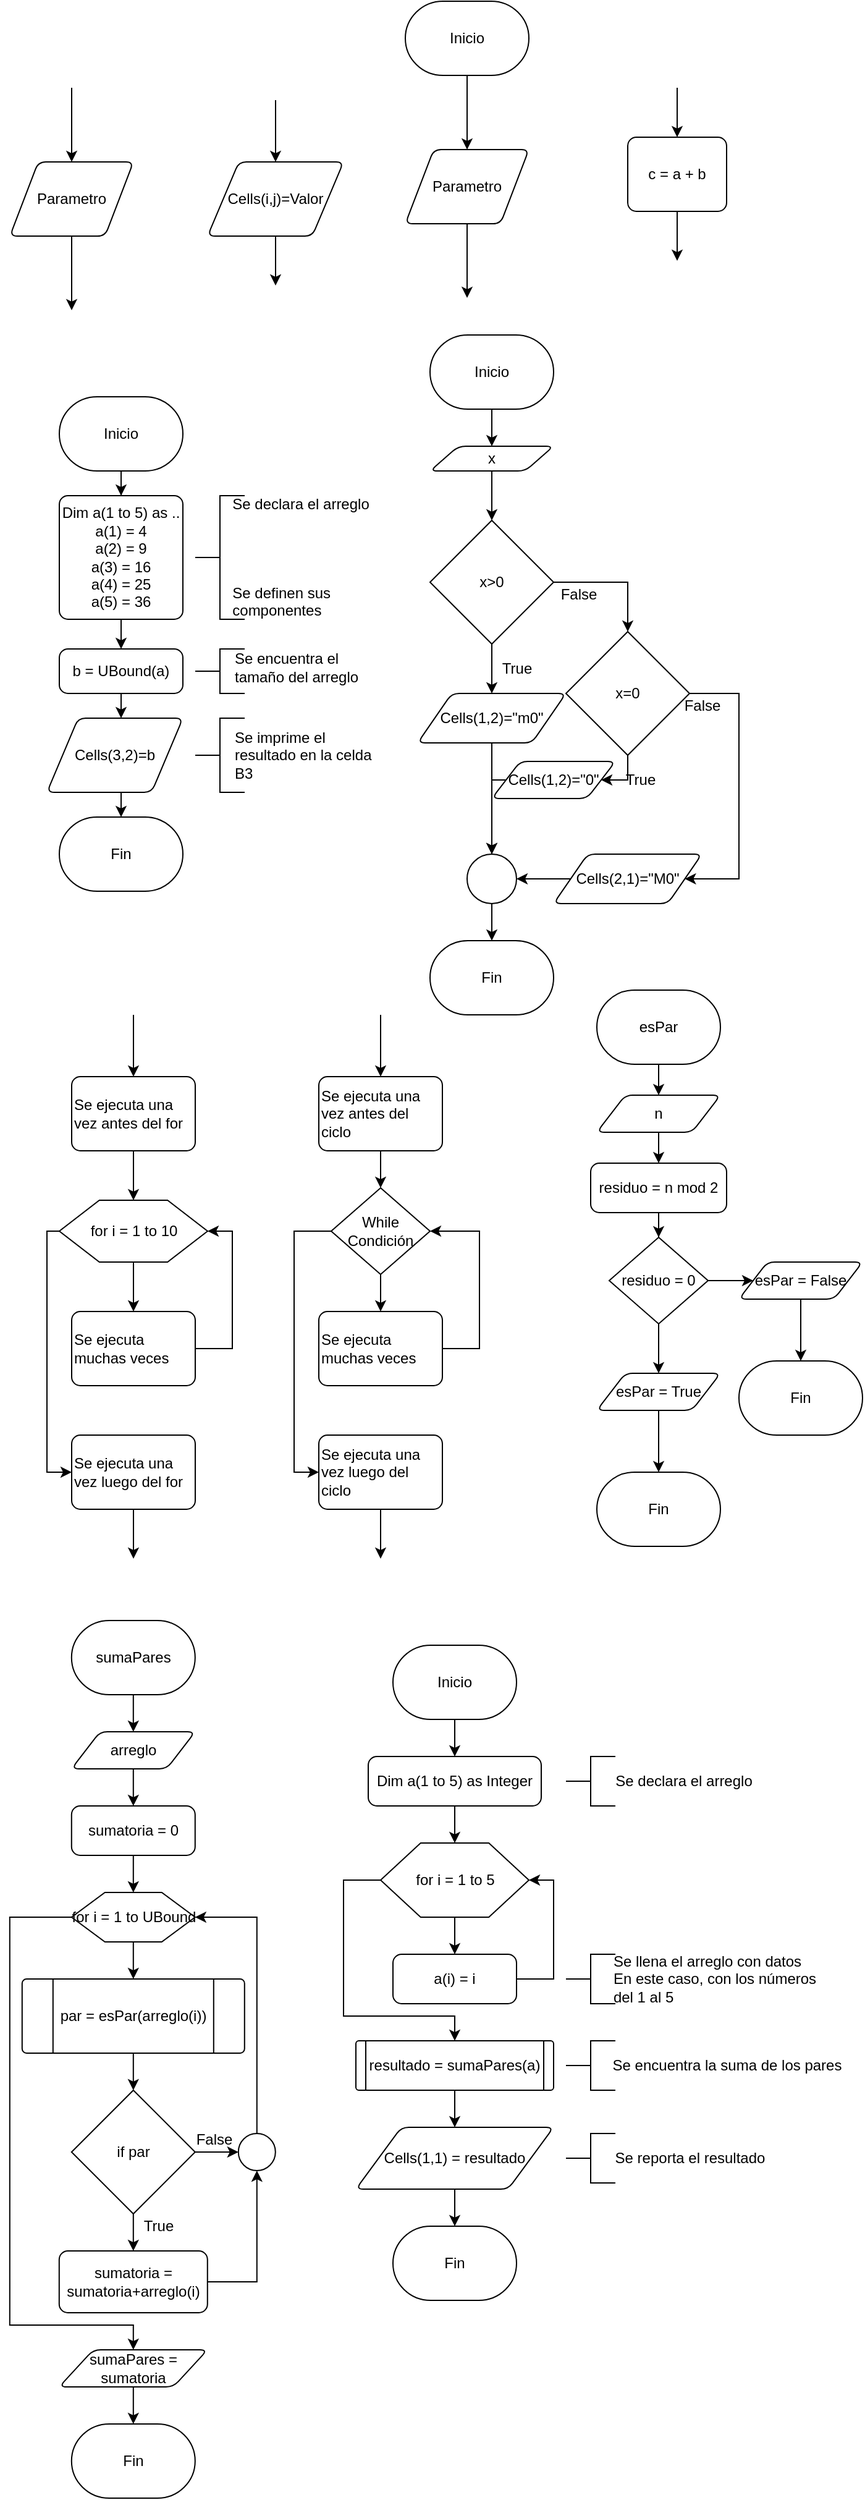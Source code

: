 <mxfile version="13.9.9" type="device"><diagram id="ZTMWjAqglINQPe6te_hB" name="Page-1"><mxGraphModel dx="3472" dy="4240" grid="1" gridSize="10" guides="1" tooltips="1" connect="1" arrows="1" fold="1" page="1" pageScale="1" pageWidth="850" pageHeight="1100" math="0" shadow="0"><root><mxCell id="0"/><mxCell id="1" parent="0"/><mxCell id="VMYNFzBOsgBEevADgfbE-41" style="edgeStyle=orthogonalEdgeStyle;rounded=0;orthogonalLoop=1;jettySize=auto;html=1;entryX=0.5;entryY=0;entryDx=0;entryDy=0;" edge="1" parent="1" source="VMYNFzBOsgBEevADgfbE-40" target="VMYNFzBOsgBEevADgfbE-120"><mxGeometry relative="1" as="geometry"><mxPoint x="420" y="-1520" as="targetPoint"/></mxGeometry></mxCell><mxCell id="VMYNFzBOsgBEevADgfbE-111" style="edgeStyle=orthogonalEdgeStyle;rounded=0;orthogonalLoop=1;jettySize=auto;html=1;entryX=0.5;entryY=0;entryDx=0;entryDy=0;entryPerimeter=0;" edge="1" parent="1" source="VMYNFzBOsgBEevADgfbE-40" target="VMYNFzBOsgBEevADgfbE-101"><mxGeometry relative="1" as="geometry"><mxPoint x="590" y="-1640" as="targetPoint"/><Array as="points"><mxPoint x="600" y="-1640"/></Array></mxGeometry></mxCell><mxCell id="VMYNFzBOsgBEevADgfbE-40" value="x&amp;gt;0" style="strokeWidth=1;html=1;shape=mxgraph.flowchart.decision;whiteSpace=wrap;fillColor=none;" vertex="1" parent="1"><mxGeometry x="440" y="-1690" width="100" height="100" as="geometry"/></mxCell><mxCell id="VMYNFzBOsgBEevADgfbE-42" value="True" style="text;html=1;align=center;verticalAlign=middle;resizable=0;points=[];autosize=1;" vertex="1" parent="1"><mxGeometry x="490" y="-1580" width="40" height="20" as="geometry"/></mxCell><mxCell id="VMYNFzBOsgBEevADgfbE-47" value="" style="endArrow=classic;html=1;entryX=0.5;entryY=0;entryDx=0;entryDy=0;entryPerimeter=0;exitX=0.5;exitY=1;exitDx=0;exitDy=0;" edge="1" parent="1" source="VMYNFzBOsgBEevADgfbE-123" target="VMYNFzBOsgBEevADgfbE-40"><mxGeometry width="50" height="50" relative="1" as="geometry"><mxPoint x="490" y="-1740" as="sourcePoint"/><mxPoint x="550" y="-1730" as="targetPoint"/></mxGeometry></mxCell><mxCell id="VMYNFzBOsgBEevADgfbE-70" value="" style="edgeStyle=orthogonalEdgeStyle;rounded=0;orthogonalLoop=1;jettySize=auto;html=1;" edge="1" parent="1" source="VMYNFzBOsgBEevADgfbE-55"><mxGeometry relative="1" as="geometry"><mxPoint x="640" y="-1900" as="targetPoint"/></mxGeometry></mxCell><mxCell id="VMYNFzBOsgBEevADgfbE-55" value="c = a + b" style="rounded=1;whiteSpace=wrap;html=1;absoluteArcSize=1;arcSize=14;strokeWidth=1;fillColor=none;" vertex="1" parent="1"><mxGeometry x="600" y="-2000" width="80" height="60" as="geometry"/></mxCell><mxCell id="VMYNFzBOsgBEevADgfbE-58" style="edgeStyle=orthogonalEdgeStyle;rounded=0;orthogonalLoop=1;jettySize=auto;html=1;" edge="1" parent="1" source="VMYNFzBOsgBEevADgfbE-56"><mxGeometry relative="1" as="geometry"><mxPoint x="150" y="-1860" as="targetPoint"/></mxGeometry></mxCell><mxCell id="VMYNFzBOsgBEevADgfbE-56" value="Parametro" style="shape=parallelogram;html=1;strokeWidth=1;perimeter=parallelogramPerimeter;whiteSpace=wrap;rounded=1;arcSize=12;size=0.23;fillColor=none;" vertex="1" parent="1"><mxGeometry x="100" y="-1980" width="100" height="60" as="geometry"/></mxCell><mxCell id="VMYNFzBOsgBEevADgfbE-61" value="" style="endArrow=classic;html=1;entryX=0.5;entryY=0;entryDx=0;entryDy=0;" edge="1" parent="1" target="VMYNFzBOsgBEevADgfbE-56"><mxGeometry width="50" height="50" relative="1" as="geometry"><mxPoint x="150" y="-2040" as="sourcePoint"/><mxPoint x="170" y="-2090" as="targetPoint"/></mxGeometry></mxCell><mxCell id="VMYNFzBOsgBEevADgfbE-62" value="Inicio" style="strokeWidth=1;html=1;shape=mxgraph.flowchart.terminator;whiteSpace=wrap;fillColor=none;" vertex="1" parent="1"><mxGeometry x="420" y="-2110" width="100" height="60" as="geometry"/></mxCell><mxCell id="VMYNFzBOsgBEevADgfbE-64" style="edgeStyle=orthogonalEdgeStyle;rounded=0;orthogonalLoop=1;jettySize=auto;html=1;" edge="1" parent="1" source="VMYNFzBOsgBEevADgfbE-63"><mxGeometry relative="1" as="geometry"><mxPoint x="315" y="-1880" as="targetPoint"/></mxGeometry></mxCell><mxCell id="VMYNFzBOsgBEevADgfbE-63" value="Cells(i,j)=Valor" style="shape=parallelogram;html=1;strokeWidth=1;perimeter=parallelogramPerimeter;whiteSpace=wrap;rounded=1;arcSize=12;size=0.23;fillColor=none;" vertex="1" parent="1"><mxGeometry x="260" y="-1980" width="110" height="60" as="geometry"/></mxCell><mxCell id="VMYNFzBOsgBEevADgfbE-65" value="" style="endArrow=classic;html=1;entryX=0.5;entryY=0;entryDx=0;entryDy=0;" edge="1" parent="1" target="VMYNFzBOsgBEevADgfbE-63"><mxGeometry width="50" height="50" relative="1" as="geometry"><mxPoint x="315" y="-2030" as="sourcePoint"/><mxPoint x="380" y="-2070" as="targetPoint"/></mxGeometry></mxCell><mxCell id="VMYNFzBOsgBEevADgfbE-66" style="edgeStyle=orthogonalEdgeStyle;rounded=0;orthogonalLoop=1;jettySize=auto;html=1;" edge="1" source="VMYNFzBOsgBEevADgfbE-67" parent="1"><mxGeometry relative="1" as="geometry"><mxPoint x="470" y="-1870" as="targetPoint"/></mxGeometry></mxCell><mxCell id="VMYNFzBOsgBEevADgfbE-67" value="Parametro" style="shape=parallelogram;html=1;strokeWidth=1;perimeter=parallelogramPerimeter;whiteSpace=wrap;rounded=1;arcSize=12;size=0.23;fillColor=none;" vertex="1" parent="1"><mxGeometry x="420" y="-1990" width="100" height="60" as="geometry"/></mxCell><mxCell id="VMYNFzBOsgBEevADgfbE-68" value="" style="endArrow=classic;html=1;entryX=0.5;entryY=0;entryDx=0;entryDy=0;" edge="1" target="VMYNFzBOsgBEevADgfbE-67" parent="1"><mxGeometry width="50" height="50" relative="1" as="geometry"><mxPoint x="470" y="-2050" as="sourcePoint"/><mxPoint x="490" y="-2100" as="targetPoint"/></mxGeometry></mxCell><mxCell id="VMYNFzBOsgBEevADgfbE-71" value="" style="endArrow=classic;html=1;entryX=0.5;entryY=0;entryDx=0;entryDy=0;" edge="1" parent="1" target="VMYNFzBOsgBEevADgfbE-55"><mxGeometry width="50" height="50" relative="1" as="geometry"><mxPoint x="640" y="-2040" as="sourcePoint"/><mxPoint x="630" y="-2010" as="targetPoint"/></mxGeometry></mxCell><mxCell id="VMYNFzBOsgBEevADgfbE-80" style="edgeStyle=orthogonalEdgeStyle;rounded=0;orthogonalLoop=1;jettySize=auto;html=1;" edge="1" parent="1" source="VMYNFzBOsgBEevADgfbE-73" target="VMYNFzBOsgBEevADgfbE-78"><mxGeometry relative="1" as="geometry"/></mxCell><mxCell id="VMYNFzBOsgBEevADgfbE-73" value="Inicio" style="strokeWidth=1;html=1;shape=mxgraph.flowchart.terminator;whiteSpace=wrap;fillColor=none;" vertex="1" parent="1"><mxGeometry x="140" y="-1790" width="100" height="60" as="geometry"/></mxCell><mxCell id="VMYNFzBOsgBEevADgfbE-81" style="edgeStyle=orthogonalEdgeStyle;rounded=0;orthogonalLoop=1;jettySize=auto;html=1;" edge="1" parent="1" source="VMYNFzBOsgBEevADgfbE-78" target="VMYNFzBOsgBEevADgfbE-79"><mxGeometry relative="1" as="geometry"/></mxCell><mxCell id="VMYNFzBOsgBEevADgfbE-78" value="Dim a(1 to 5) as ..&lt;br&gt;a(1) = 4&lt;br&gt;a(2) = 9&lt;br&gt;a(3) = 16&lt;br&gt;a(4) = 25&lt;br&gt;a(5) = 36" style="rounded=1;whiteSpace=wrap;html=1;absoluteArcSize=1;arcSize=14;strokeWidth=1;fillColor=none;" vertex="1" parent="1"><mxGeometry x="140" y="-1710" width="100" height="100" as="geometry"/></mxCell><mxCell id="VMYNFzBOsgBEevADgfbE-84" style="edgeStyle=orthogonalEdgeStyle;rounded=0;orthogonalLoop=1;jettySize=auto;html=1;entryX=0.547;entryY=0.007;entryDx=0;entryDy=0;entryPerimeter=0;" edge="1" parent="1" source="VMYNFzBOsgBEevADgfbE-79" target="VMYNFzBOsgBEevADgfbE-82"><mxGeometry relative="1" as="geometry"/></mxCell><mxCell id="VMYNFzBOsgBEevADgfbE-79" value="b = UBound(a)" style="rounded=1;whiteSpace=wrap;html=1;absoluteArcSize=1;arcSize=14;strokeWidth=1;fillColor=none;" vertex="1" parent="1"><mxGeometry x="140" y="-1586" width="100" height="36" as="geometry"/></mxCell><mxCell id="VMYNFzBOsgBEevADgfbE-87" style="edgeStyle=orthogonalEdgeStyle;rounded=0;orthogonalLoop=1;jettySize=auto;html=1;entryX=0.5;entryY=0;entryDx=0;entryDy=0;entryPerimeter=0;" edge="1" parent="1" source="VMYNFzBOsgBEevADgfbE-82" target="VMYNFzBOsgBEevADgfbE-86"><mxGeometry relative="1" as="geometry"><Array as="points"><mxPoint x="190" y="-1460"/><mxPoint x="190" y="-1460"/></Array></mxGeometry></mxCell><mxCell id="VMYNFzBOsgBEevADgfbE-82" value="Cells(3,2)=b" style="shape=parallelogram;html=1;strokeWidth=1;perimeter=parallelogramPerimeter;whiteSpace=wrap;rounded=1;arcSize=12;size=0.23;fillColor=none;" vertex="1" parent="1"><mxGeometry x="130" y="-1530" width="110" height="60" as="geometry"/></mxCell><mxCell id="VMYNFzBOsgBEevADgfbE-86" value="Fin" style="strokeWidth=1;html=1;shape=mxgraph.flowchart.terminator;whiteSpace=wrap;fillColor=none;" vertex="1" parent="1"><mxGeometry x="140" y="-1450" width="100" height="60" as="geometry"/></mxCell><mxCell id="VMYNFzBOsgBEevADgfbE-88" value="" style="strokeWidth=1;html=1;shape=mxgraph.flowchart.annotation_2;align=center;labelPosition=center;pointerEvents=1;fillColor=none;verticalLabelPosition=top;verticalAlign=bottom;" vertex="1" parent="1"><mxGeometry x="250" y="-1710" width="40" height="100" as="geometry"/></mxCell><mxCell id="VMYNFzBOsgBEevADgfbE-89" value="&lt;div style=&quot;text-align: left&quot;&gt;&lt;span&gt;Se declara el arreglo&lt;/span&gt;&lt;/div&gt;&lt;div style=&quot;text-align: left&quot;&gt;&lt;span&gt;&lt;br&gt;&lt;/span&gt;&lt;/div&gt;&lt;div style=&quot;text-align: left&quot;&gt;&lt;span&gt;&lt;br&gt;&lt;/span&gt;&lt;/div&gt;&lt;div style=&quot;text-align: left&quot;&gt;&lt;span&gt;&lt;br&gt;&lt;/span&gt;&lt;/div&gt;&lt;div style=&quot;text-align: left&quot;&gt;&lt;span&gt;&lt;br&gt;&lt;/span&gt;&lt;/div&gt;&lt;div style=&quot;text-align: left&quot;&gt;&lt;span&gt;Se definen sus&lt;/span&gt;&lt;/div&gt;&lt;div style=&quot;text-align: left&quot;&gt;&lt;span&gt;componentes&lt;/span&gt;&lt;/div&gt;" style="text;html=1;align=center;verticalAlign=middle;resizable=0;points=[];autosize=1;" vertex="1" parent="1"><mxGeometry x="270" y="-1710" width="130" height="100" as="geometry"/></mxCell><mxCell id="VMYNFzBOsgBEevADgfbE-91" value="" style="strokeWidth=1;html=1;shape=mxgraph.flowchart.annotation_2;align=center;labelPosition=center;pointerEvents=1;fillColor=none;verticalLabelPosition=top;verticalAlign=bottom;" vertex="1" parent="1"><mxGeometry x="250" y="-1586" width="40" height="36" as="geometry"/></mxCell><mxCell id="VMYNFzBOsgBEevADgfbE-92" value="Se encuentra el&lt;br&gt;tamaño del arreglo" style="text;html=1;align=left;verticalAlign=middle;resizable=0;points=[];autosize=1;" vertex="1" parent="1"><mxGeometry x="280" y="-1586" width="120" height="30" as="geometry"/></mxCell><mxCell id="VMYNFzBOsgBEevADgfbE-94" value="" style="strokeWidth=1;html=1;shape=mxgraph.flowchart.annotation_2;align=center;labelPosition=center;pointerEvents=1;fillColor=none;verticalLabelPosition=top;verticalAlign=bottom;" vertex="1" parent="1"><mxGeometry x="250" y="-1530" width="40" height="60" as="geometry"/></mxCell><mxCell id="VMYNFzBOsgBEevADgfbE-95" value="Se imprime el&lt;br&gt;resultado en la celda&lt;br&gt;B3" style="text;html=1;align=left;verticalAlign=middle;resizable=0;points=[];autosize=1;" vertex="1" parent="1"><mxGeometry x="280" y="-1525" width="130" height="50" as="geometry"/></mxCell><mxCell id="VMYNFzBOsgBEevADgfbE-96" value="False" style="text;html=1;align=center;verticalAlign=middle;resizable=0;points=[];autosize=1;" vertex="1" parent="1"><mxGeometry x="540" y="-1640" width="40" height="20" as="geometry"/></mxCell><mxCell id="VMYNFzBOsgBEevADgfbE-99" style="edgeStyle=orthogonalEdgeStyle;rounded=0;orthogonalLoop=1;jettySize=auto;html=1;entryX=1;entryY=0.5;entryDx=0;entryDy=0;" edge="1" source="VMYNFzBOsgBEevADgfbE-101" parent="1" target="VMYNFzBOsgBEevADgfbE-118"><mxGeometry relative="1" as="geometry"><mxPoint x="590" y="-1440" as="targetPoint"/><Array as="points"><mxPoint x="600" y="-1480"/></Array></mxGeometry></mxCell><mxCell id="VMYNFzBOsgBEevADgfbE-100" style="edgeStyle=orthogonalEdgeStyle;rounded=0;orthogonalLoop=1;jettySize=auto;html=1;entryX=1;entryY=0.5;entryDx=0;entryDy=0;entryPerimeter=0;" edge="1" source="VMYNFzBOsgBEevADgfbE-116" parent="1" target="VMYNFzBOsgBEevADgfbE-112"><mxGeometry relative="1" as="geometry"><mxPoint x="690" y="-1510" as="targetPoint"/><Array as="points"/></mxGeometry></mxCell><mxCell id="VMYNFzBOsgBEevADgfbE-101" value="x=0" style="strokeWidth=1;html=1;shape=mxgraph.flowchart.decision;whiteSpace=wrap;fillColor=none;" vertex="1" parent="1"><mxGeometry x="550" y="-1600" width="100" height="100" as="geometry"/></mxCell><mxCell id="VMYNFzBOsgBEevADgfbE-102" value="True" style="text;html=1;align=center;verticalAlign=middle;resizable=0;points=[];autosize=1;" vertex="1" parent="1"><mxGeometry x="590" y="-1490" width="40" height="20" as="geometry"/></mxCell><mxCell id="VMYNFzBOsgBEevADgfbE-104" value="False" style="text;html=1;align=center;verticalAlign=middle;resizable=0;points=[];autosize=1;" vertex="1" parent="1"><mxGeometry x="640" y="-1550" width="40" height="20" as="geometry"/></mxCell><mxCell id="VMYNFzBOsgBEevADgfbE-113" style="edgeStyle=orthogonalEdgeStyle;rounded=0;orthogonalLoop=1;jettySize=auto;html=1;" edge="1" parent="1" source="VMYNFzBOsgBEevADgfbE-112"><mxGeometry relative="1" as="geometry"><mxPoint x="490" y="-1350" as="targetPoint"/></mxGeometry></mxCell><mxCell id="VMYNFzBOsgBEevADgfbE-112" value="" style="strokeWidth=1;html=1;shape=mxgraph.flowchart.start_2;whiteSpace=wrap;fillColor=none;align=left;" vertex="1" parent="1"><mxGeometry x="470" y="-1420" width="40" height="40" as="geometry"/></mxCell><mxCell id="VMYNFzBOsgBEevADgfbE-116" value="Cells(2,1)=&quot;M0&quot;" style="shape=parallelogram;html=1;strokeWidth=1;perimeter=parallelogramPerimeter;whiteSpace=wrap;rounded=1;arcSize=12;size=0.23;fillColor=none;" vertex="1" parent="1"><mxGeometry x="540" y="-1420" width="120" height="40" as="geometry"/></mxCell><mxCell id="VMYNFzBOsgBEevADgfbE-117" style="edgeStyle=orthogonalEdgeStyle;rounded=0;orthogonalLoop=1;jettySize=auto;html=1;entryX=1;entryY=0.5;entryDx=0;entryDy=0;" edge="1" parent="1" source="VMYNFzBOsgBEevADgfbE-101" target="VMYNFzBOsgBEevADgfbE-116"><mxGeometry relative="1" as="geometry"><mxPoint x="510.0" y="-1400" as="targetPoint"/><mxPoint x="640" y="-1550.0" as="sourcePoint"/><Array as="points"><mxPoint x="690" y="-1550"/><mxPoint x="690" y="-1400"/></Array></mxGeometry></mxCell><mxCell id="VMYNFzBOsgBEevADgfbE-119" style="edgeStyle=orthogonalEdgeStyle;rounded=0;orthogonalLoop=1;jettySize=auto;html=1;entryX=0.5;entryY=0;entryDx=0;entryDy=0;entryPerimeter=0;exitX=0;exitY=0.5;exitDx=0;exitDy=0;" edge="1" parent="1" source="VMYNFzBOsgBEevADgfbE-118" target="VMYNFzBOsgBEevADgfbE-112"><mxGeometry relative="1" as="geometry"><Array as="points"><mxPoint x="490" y="-1480"/></Array></mxGeometry></mxCell><mxCell id="VMYNFzBOsgBEevADgfbE-118" value="Cells(1,2)=&quot;0&quot;" style="shape=parallelogram;html=1;strokeWidth=1;perimeter=parallelogramPerimeter;whiteSpace=wrap;rounded=1;arcSize=12;size=0.23;fillColor=none;" vertex="1" parent="1"><mxGeometry x="490" y="-1495" width="100" height="30" as="geometry"/></mxCell><mxCell id="VMYNFzBOsgBEevADgfbE-121" style="edgeStyle=orthogonalEdgeStyle;rounded=0;orthogonalLoop=1;jettySize=auto;html=1;entryX=0.5;entryY=0;entryDx=0;entryDy=0;entryPerimeter=0;" edge="1" parent="1" source="VMYNFzBOsgBEevADgfbE-120" target="VMYNFzBOsgBEevADgfbE-112"><mxGeometry relative="1" as="geometry"/></mxCell><mxCell id="VMYNFzBOsgBEevADgfbE-120" value="Cells(1,2)=&quot;m0&quot;" style="shape=parallelogram;html=1;strokeWidth=1;perimeter=parallelogramPerimeter;whiteSpace=wrap;rounded=1;arcSize=12;size=0.23;fillColor=none;" vertex="1" parent="1"><mxGeometry x="430" y="-1550" width="120" height="40" as="geometry"/></mxCell><mxCell id="VMYNFzBOsgBEevADgfbE-125" style="edgeStyle=orthogonalEdgeStyle;rounded=0;orthogonalLoop=1;jettySize=auto;html=1;entryX=0.5;entryY=0;entryDx=0;entryDy=0;" edge="1" parent="1" source="VMYNFzBOsgBEevADgfbE-122" target="VMYNFzBOsgBEevADgfbE-123"><mxGeometry relative="1" as="geometry"/></mxCell><mxCell id="VMYNFzBOsgBEevADgfbE-122" value="Inicio" style="strokeWidth=1;html=1;shape=mxgraph.flowchart.terminator;whiteSpace=wrap;fillColor=none;" vertex="1" parent="1"><mxGeometry x="440" y="-1840" width="100" height="60" as="geometry"/></mxCell><mxCell id="VMYNFzBOsgBEevADgfbE-123" value="x" style="shape=parallelogram;html=1;strokeWidth=1;perimeter=parallelogramPerimeter;whiteSpace=wrap;rounded=1;arcSize=12;size=0.23;fillColor=none;" vertex="1" parent="1"><mxGeometry x="440" y="-1750" width="100" height="20" as="geometry"/></mxCell><mxCell id="VMYNFzBOsgBEevADgfbE-126" value="Fin" style="strokeWidth=1;html=1;shape=mxgraph.flowchart.terminator;whiteSpace=wrap;fillColor=none;" vertex="1" parent="1"><mxGeometry x="440" y="-1350" width="100" height="60" as="geometry"/></mxCell><mxCell id="VMYNFzBOsgBEevADgfbE-128" style="edgeStyle=orthogonalEdgeStyle;rounded=0;orthogonalLoop=1;jettySize=auto;html=1;" edge="1" parent="1" source="VMYNFzBOsgBEevADgfbE-127"><mxGeometry relative="1" as="geometry"><mxPoint x="200" y="-1050" as="targetPoint"/></mxGeometry></mxCell><mxCell id="VMYNFzBOsgBEevADgfbE-134" style="edgeStyle=orthogonalEdgeStyle;rounded=0;orthogonalLoop=1;jettySize=auto;html=1;entryX=0;entryY=0.5;entryDx=0;entryDy=0;" edge="1" parent="1" source="VMYNFzBOsgBEevADgfbE-127" target="VMYNFzBOsgBEevADgfbE-133"><mxGeometry relative="1" as="geometry"><Array as="points"><mxPoint x="130" y="-1115"/><mxPoint x="130" y="-920"/></Array></mxGeometry></mxCell><mxCell id="VMYNFzBOsgBEevADgfbE-127" value="for i = 1 to 10" style="verticalLabelPosition=middle;verticalAlign=middle;html=1;shape=hexagon;perimeter=hexagonPerimeter2;arcSize=6;size=0.27;labelPosition=center;align=center;fillColor=none;" vertex="1" parent="1"><mxGeometry x="140" y="-1140" width="120" height="50" as="geometry"/></mxCell><mxCell id="VMYNFzBOsgBEevADgfbE-130" style="edgeStyle=orthogonalEdgeStyle;rounded=0;orthogonalLoop=1;jettySize=auto;html=1;entryX=1;entryY=0.5;entryDx=0;entryDy=0;exitX=1;exitY=0.5;exitDx=0;exitDy=0;" edge="1" parent="1" source="VMYNFzBOsgBEevADgfbE-129" target="VMYNFzBOsgBEevADgfbE-127"><mxGeometry relative="1" as="geometry"><Array as="points"><mxPoint x="280" y="-1020"/><mxPoint x="280" y="-1115"/></Array></mxGeometry></mxCell><mxCell id="VMYNFzBOsgBEevADgfbE-129" value="Se ejecuta muchas veces" style="rounded=1;whiteSpace=wrap;html=1;absoluteArcSize=1;arcSize=14;strokeWidth=1;fillColor=none;align=left;" vertex="1" parent="1"><mxGeometry x="150" y="-1050" width="100" height="60" as="geometry"/></mxCell><mxCell id="VMYNFzBOsgBEevADgfbE-131" value="" style="endArrow=classic;html=1;entryX=0.5;entryY=0;entryDx=0;entryDy=0;" edge="1" parent="1" target="VMYNFzBOsgBEevADgfbE-127"><mxGeometry width="50" height="50" relative="1" as="geometry"><mxPoint x="200" y="-1180" as="sourcePoint"/><mxPoint x="200" y="-1210" as="targetPoint"/></mxGeometry></mxCell><mxCell id="VMYNFzBOsgBEevADgfbE-132" value="Se ejecuta una vez antes del for" style="rounded=1;whiteSpace=wrap;html=1;absoluteArcSize=1;arcSize=14;strokeWidth=1;fillColor=none;align=left;" vertex="1" parent="1"><mxGeometry x="150" y="-1240" width="100" height="60" as="geometry"/></mxCell><mxCell id="VMYNFzBOsgBEevADgfbE-136" style="edgeStyle=orthogonalEdgeStyle;rounded=0;orthogonalLoop=1;jettySize=auto;html=1;" edge="1" parent="1" source="VMYNFzBOsgBEevADgfbE-133"><mxGeometry relative="1" as="geometry"><mxPoint x="200.0" y="-850" as="targetPoint"/></mxGeometry></mxCell><mxCell id="VMYNFzBOsgBEevADgfbE-133" value="Se ejecuta una vez luego del for" style="rounded=1;whiteSpace=wrap;html=1;absoluteArcSize=1;arcSize=14;strokeWidth=1;fillColor=none;align=left;" vertex="1" parent="1"><mxGeometry x="150" y="-950" width="100" height="60" as="geometry"/></mxCell><mxCell id="VMYNFzBOsgBEevADgfbE-135" value="" style="endArrow=classic;html=1;entryX=0.5;entryY=0;entryDx=0;entryDy=0;" edge="1" parent="1" target="VMYNFzBOsgBEevADgfbE-132"><mxGeometry width="50" height="50" relative="1" as="geometry"><mxPoint x="200" y="-1290" as="sourcePoint"/><mxPoint x="300" y="-1260" as="targetPoint"/></mxGeometry></mxCell><mxCell id="VMYNFzBOsgBEevADgfbE-137" style="edgeStyle=orthogonalEdgeStyle;rounded=0;orthogonalLoop=1;jettySize=auto;html=1;exitX=0.5;exitY=1;exitDx=0;exitDy=0;exitPerimeter=0;" edge="1" source="VMYNFzBOsgBEevADgfbE-147" parent="1"><mxGeometry relative="1" as="geometry"><mxPoint x="400" y="-1050" as="targetPoint"/><mxPoint x="440" y="-1080" as="sourcePoint"/></mxGeometry></mxCell><mxCell id="VMYNFzBOsgBEevADgfbE-138" style="edgeStyle=orthogonalEdgeStyle;rounded=0;orthogonalLoop=1;jettySize=auto;html=1;entryX=0;entryY=0.5;entryDx=0;entryDy=0;exitX=0;exitY=0.5;exitDx=0;exitDy=0;exitPerimeter=0;" edge="1" source="VMYNFzBOsgBEevADgfbE-147" target="VMYNFzBOsgBEevADgfbE-145" parent="1"><mxGeometry relative="1" as="geometry"><mxPoint x="340" y="-1115" as="sourcePoint"/><Array as="points"><mxPoint x="330" y="-1115"/><mxPoint x="330" y="-920"/></Array></mxGeometry></mxCell><mxCell id="VMYNFzBOsgBEevADgfbE-140" style="edgeStyle=orthogonalEdgeStyle;rounded=0;orthogonalLoop=1;jettySize=auto;html=1;entryX=1;entryY=0.5;entryDx=0;entryDy=0;exitX=1;exitY=0.5;exitDx=0;exitDy=0;entryPerimeter=0;" edge="1" source="VMYNFzBOsgBEevADgfbE-141" target="VMYNFzBOsgBEevADgfbE-147" parent="1"><mxGeometry relative="1" as="geometry"><mxPoint x="460" y="-1115" as="targetPoint"/><Array as="points"><mxPoint x="480" y="-1020"/><mxPoint x="480" y="-1115"/></Array></mxGeometry></mxCell><mxCell id="VMYNFzBOsgBEevADgfbE-141" value="Se ejecuta muchas veces" style="rounded=1;whiteSpace=wrap;html=1;absoluteArcSize=1;arcSize=14;strokeWidth=1;fillColor=none;align=left;" vertex="1" parent="1"><mxGeometry x="350" y="-1050" width="100" height="60" as="geometry"/></mxCell><mxCell id="VMYNFzBOsgBEevADgfbE-142" value="" style="endArrow=classic;html=1;entryX=0.5;entryY=0;entryDx=0;entryDy=0;entryPerimeter=0;" edge="1" target="VMYNFzBOsgBEevADgfbE-147" parent="1"><mxGeometry width="50" height="50" relative="1" as="geometry"><mxPoint x="400" y="-1180" as="sourcePoint"/><mxPoint x="430" y="-1160" as="targetPoint"/></mxGeometry></mxCell><mxCell id="VMYNFzBOsgBEevADgfbE-143" value="Se ejecuta una vez antes del ciclo" style="rounded=1;whiteSpace=wrap;html=1;absoluteArcSize=1;arcSize=14;strokeWidth=1;fillColor=none;align=left;" vertex="1" parent="1"><mxGeometry x="350" y="-1240" width="100" height="60" as="geometry"/></mxCell><mxCell id="VMYNFzBOsgBEevADgfbE-144" style="edgeStyle=orthogonalEdgeStyle;rounded=0;orthogonalLoop=1;jettySize=auto;html=1;" edge="1" source="VMYNFzBOsgBEevADgfbE-145" parent="1"><mxGeometry relative="1" as="geometry"><mxPoint x="400" y="-850" as="targetPoint"/></mxGeometry></mxCell><mxCell id="VMYNFzBOsgBEevADgfbE-145" value="Se ejecuta una vez luego del ciclo" style="rounded=1;whiteSpace=wrap;html=1;absoluteArcSize=1;arcSize=14;strokeWidth=1;fillColor=none;align=left;" vertex="1" parent="1"><mxGeometry x="350" y="-950" width="100" height="60" as="geometry"/></mxCell><mxCell id="VMYNFzBOsgBEevADgfbE-146" value="" style="endArrow=classic;html=1;entryX=0.5;entryY=0;entryDx=0;entryDy=0;" edge="1" target="VMYNFzBOsgBEevADgfbE-143" parent="1"><mxGeometry width="50" height="50" relative="1" as="geometry"><mxPoint x="400" y="-1290" as="sourcePoint"/><mxPoint x="500" y="-1260" as="targetPoint"/></mxGeometry></mxCell><mxCell id="VMYNFzBOsgBEevADgfbE-147" value="While&lt;br&gt;Condición" style="strokeWidth=1;html=1;shape=mxgraph.flowchart.decision;whiteSpace=wrap;fillColor=none;" vertex="1" parent="1"><mxGeometry x="360" y="-1150" width="80" height="70" as="geometry"/></mxCell><mxCell id="VMYNFzBOsgBEevADgfbE-149" value="Fin" style="strokeWidth=1;html=1;shape=mxgraph.flowchart.terminator;whiteSpace=wrap;fillColor=none;align=center;" vertex="1" parent="1"><mxGeometry x="575" y="-920" width="100" height="60" as="geometry"/></mxCell><mxCell id="VMYNFzBOsgBEevADgfbE-165" style="edgeStyle=orthogonalEdgeStyle;rounded=0;orthogonalLoop=1;jettySize=auto;html=1;entryX=0.5;entryY=0;entryDx=0;entryDy=0;" edge="1" parent="1" source="VMYNFzBOsgBEevADgfbE-150" target="VMYNFzBOsgBEevADgfbE-151"><mxGeometry relative="1" as="geometry"/></mxCell><mxCell id="VMYNFzBOsgBEevADgfbE-150" value="esPar" style="strokeWidth=1;html=1;shape=mxgraph.flowchart.terminator;whiteSpace=wrap;fillColor=none;align=center;" vertex="1" parent="1"><mxGeometry x="575" y="-1310" width="100" height="60" as="geometry"/></mxCell><mxCell id="VMYNFzBOsgBEevADgfbE-164" style="edgeStyle=orthogonalEdgeStyle;rounded=0;orthogonalLoop=1;jettySize=auto;html=1;entryX=0.5;entryY=0;entryDx=0;entryDy=0;" edge="1" parent="1" source="VMYNFzBOsgBEevADgfbE-151" target="VMYNFzBOsgBEevADgfbE-152"><mxGeometry relative="1" as="geometry"/></mxCell><mxCell id="VMYNFzBOsgBEevADgfbE-151" value="n" style="shape=parallelogram;html=1;strokeWidth=1;perimeter=parallelogramPerimeter;whiteSpace=wrap;rounded=1;arcSize=12;size=0.23;fillColor=none;align=center;" vertex="1" parent="1"><mxGeometry x="575" y="-1225" width="100" height="30" as="geometry"/></mxCell><mxCell id="VMYNFzBOsgBEevADgfbE-162" style="edgeStyle=orthogonalEdgeStyle;rounded=0;orthogonalLoop=1;jettySize=auto;html=1;entryX=0.5;entryY=0;entryDx=0;entryDy=0;entryPerimeter=0;" edge="1" parent="1" source="VMYNFzBOsgBEevADgfbE-152" target="VMYNFzBOsgBEevADgfbE-153"><mxGeometry relative="1" as="geometry"/></mxCell><mxCell id="VMYNFzBOsgBEevADgfbE-152" value="residuo = n mod 2" style="rounded=1;whiteSpace=wrap;html=1;absoluteArcSize=1;arcSize=14;strokeWidth=1;fillColor=none;align=center;" vertex="1" parent="1"><mxGeometry x="570" y="-1170" width="110" height="40" as="geometry"/></mxCell><mxCell id="VMYNFzBOsgBEevADgfbE-159" style="edgeStyle=orthogonalEdgeStyle;rounded=0;orthogonalLoop=1;jettySize=auto;html=1;entryX=0;entryY=0.5;entryDx=0;entryDy=0;" edge="1" parent="1" source="VMYNFzBOsgBEevADgfbE-153" target="VMYNFzBOsgBEevADgfbE-155"><mxGeometry relative="1" as="geometry"/></mxCell><mxCell id="VMYNFzBOsgBEevADgfbE-160" style="edgeStyle=orthogonalEdgeStyle;rounded=0;orthogonalLoop=1;jettySize=auto;html=1;entryX=0.5;entryY=0;entryDx=0;entryDy=0;" edge="1" parent="1" source="VMYNFzBOsgBEevADgfbE-153" target="VMYNFzBOsgBEevADgfbE-156"><mxGeometry relative="1" as="geometry"/></mxCell><mxCell id="VMYNFzBOsgBEevADgfbE-153" value="residuo = 0" style="strokeWidth=1;html=1;shape=mxgraph.flowchart.decision;whiteSpace=wrap;fillColor=none;" vertex="1" parent="1"><mxGeometry x="585" y="-1110" width="80" height="70" as="geometry"/></mxCell><mxCell id="VMYNFzBOsgBEevADgfbE-166" style="edgeStyle=orthogonalEdgeStyle;rounded=0;orthogonalLoop=1;jettySize=auto;html=1;entryX=0.5;entryY=0;entryDx=0;entryDy=0;entryPerimeter=0;" edge="1" parent="1" source="VMYNFzBOsgBEevADgfbE-155" target="VMYNFzBOsgBEevADgfbE-158"><mxGeometry relative="1" as="geometry"><Array as="points"/></mxGeometry></mxCell><mxCell id="VMYNFzBOsgBEevADgfbE-155" value="esPar = False" style="shape=parallelogram;html=1;strokeWidth=1;perimeter=parallelogramPerimeter;whiteSpace=wrap;rounded=1;arcSize=12;size=0.23;fillColor=none;align=center;" vertex="1" parent="1"><mxGeometry x="690" y="-1090" width="100" height="30" as="geometry"/></mxCell><mxCell id="VMYNFzBOsgBEevADgfbE-161" style="edgeStyle=orthogonalEdgeStyle;rounded=0;orthogonalLoop=1;jettySize=auto;html=1;entryX=0.5;entryY=0;entryDx=0;entryDy=0;entryPerimeter=0;" edge="1" parent="1" source="VMYNFzBOsgBEevADgfbE-156" target="VMYNFzBOsgBEevADgfbE-149"><mxGeometry relative="1" as="geometry"/></mxCell><mxCell id="VMYNFzBOsgBEevADgfbE-156" value="esPar = True" style="shape=parallelogram;html=1;strokeWidth=1;perimeter=parallelogramPerimeter;whiteSpace=wrap;rounded=1;arcSize=12;size=0.23;fillColor=none;align=center;" vertex="1" parent="1"><mxGeometry x="575" y="-1000" width="100" height="30" as="geometry"/></mxCell><mxCell id="VMYNFzBOsgBEevADgfbE-158" value="Fin" style="strokeWidth=1;html=1;shape=mxgraph.flowchart.terminator;whiteSpace=wrap;fillColor=none;align=center;" vertex="1" parent="1"><mxGeometry x="690" y="-1010" width="100" height="60" as="geometry"/></mxCell><mxCell id="VMYNFzBOsgBEevADgfbE-183" style="edgeStyle=orthogonalEdgeStyle;rounded=0;orthogonalLoop=1;jettySize=auto;html=1;" edge="1" parent="1" source="VMYNFzBOsgBEevADgfbE-170" target="VMYNFzBOsgBEevADgfbE-172"><mxGeometry relative="1" as="geometry"/></mxCell><mxCell id="VMYNFzBOsgBEevADgfbE-170" value="sumaPares" style="strokeWidth=1;html=1;shape=mxgraph.flowchart.terminator;whiteSpace=wrap;fillColor=none;align=center;" vertex="1" parent="1"><mxGeometry x="149.9" y="-800" width="100" height="60" as="geometry"/></mxCell><mxCell id="VMYNFzBOsgBEevADgfbE-185" style="edgeStyle=orthogonalEdgeStyle;rounded=0;orthogonalLoop=1;jettySize=auto;html=1;entryX=0.5;entryY=0;entryDx=0;entryDy=0;" edge="1" parent="1" source="VMYNFzBOsgBEevADgfbE-172" target="VMYNFzBOsgBEevADgfbE-184"><mxGeometry relative="1" as="geometry"/></mxCell><mxCell id="VMYNFzBOsgBEevADgfbE-172" value="arreglo" style="shape=parallelogram;html=1;strokeWidth=1;perimeter=parallelogramPerimeter;whiteSpace=wrap;rounded=1;arcSize=12;size=0.23;fillColor=none;align=center;" vertex="1" parent="1"><mxGeometry x="149.9" y="-710" width="100" height="30" as="geometry"/></mxCell><mxCell id="VMYNFzBOsgBEevADgfbE-187" style="edgeStyle=orthogonalEdgeStyle;rounded=0;orthogonalLoop=1;jettySize=auto;html=1;entryX=0.5;entryY=0;entryDx=0;entryDy=0;" edge="1" parent="1" source="VMYNFzBOsgBEevADgfbE-184" target="VMYNFzBOsgBEevADgfbE-186"><mxGeometry relative="1" as="geometry"/></mxCell><mxCell id="VMYNFzBOsgBEevADgfbE-184" value="sumatoria = 0" style="rounded=1;whiteSpace=wrap;html=1;absoluteArcSize=1;arcSize=14;strokeWidth=1;fillColor=none;align=center;" vertex="1" parent="1"><mxGeometry x="149.9" y="-650" width="100" height="40" as="geometry"/></mxCell><mxCell id="VMYNFzBOsgBEevADgfbE-199" style="edgeStyle=orthogonalEdgeStyle;rounded=0;orthogonalLoop=1;jettySize=auto;html=1;entryX=0.5;entryY=0;entryDx=0;entryDy=0;" edge="1" parent="1" source="VMYNFzBOsgBEevADgfbE-186" target="VMYNFzBOsgBEevADgfbE-196"><mxGeometry relative="1" as="geometry"><Array as="points"><mxPoint x="99.9" y="-560"/><mxPoint x="99.9" y="-230"/><mxPoint x="199.9" y="-230"/></Array></mxGeometry></mxCell><mxCell id="VMYNFzBOsgBEevADgfbE-205" style="edgeStyle=orthogonalEdgeStyle;rounded=0;orthogonalLoop=1;jettySize=auto;html=1;entryX=0.5;entryY=0;entryDx=0;entryDy=0;" edge="1" parent="1" source="VMYNFzBOsgBEevADgfbE-186" target="VMYNFzBOsgBEevADgfbE-190"><mxGeometry relative="1" as="geometry"/></mxCell><mxCell id="VMYNFzBOsgBEevADgfbE-186" value="for i = 1 to UBound" style="verticalLabelPosition=middle;verticalAlign=middle;html=1;shape=hexagon;perimeter=hexagonPerimeter2;arcSize=6;size=0.27;strokeWidth=1;fillColor=none;align=center;labelPosition=center;" vertex="1" parent="1"><mxGeometry x="149.9" y="-580" width="100" height="40" as="geometry"/></mxCell><mxCell id="VMYNFzBOsgBEevADgfbE-195" style="edgeStyle=orthogonalEdgeStyle;rounded=0;orthogonalLoop=1;jettySize=auto;html=1;entryX=0;entryY=0.5;entryDx=0;entryDy=0;entryPerimeter=0;" edge="1" parent="1" source="VMYNFzBOsgBEevADgfbE-188" target="VMYNFzBOsgBEevADgfbE-189"><mxGeometry relative="1" as="geometry"><Array as="points"/></mxGeometry></mxCell><mxCell id="VMYNFzBOsgBEevADgfbE-202" style="edgeStyle=orthogonalEdgeStyle;rounded=0;orthogonalLoop=1;jettySize=auto;html=1;entryX=0.5;entryY=0;entryDx=0;entryDy=0;" edge="1" parent="1" source="VMYNFzBOsgBEevADgfbE-188" target="VMYNFzBOsgBEevADgfbE-201"><mxGeometry relative="1" as="geometry"/></mxCell><mxCell id="VMYNFzBOsgBEevADgfbE-188" value="if par" style="strokeWidth=1;html=1;shape=mxgraph.flowchart.decision;whiteSpace=wrap;fillColor=none;align=center;" vertex="1" parent="1"><mxGeometry x="149.9" y="-420" width="100" height="100" as="geometry"/></mxCell><mxCell id="VMYNFzBOsgBEevADgfbE-194" style="edgeStyle=orthogonalEdgeStyle;rounded=0;orthogonalLoop=1;jettySize=auto;html=1;entryX=1;entryY=0.5;entryDx=0;entryDy=0;" edge="1" parent="1" source="VMYNFzBOsgBEevADgfbE-189" target="VMYNFzBOsgBEevADgfbE-186"><mxGeometry relative="1" as="geometry"><Array as="points"><mxPoint x="299.9" y="-560"/></Array></mxGeometry></mxCell><mxCell id="VMYNFzBOsgBEevADgfbE-189" value="" style="strokeWidth=1;html=1;shape=mxgraph.flowchart.start_2;whiteSpace=wrap;fillColor=none;align=center;" vertex="1" parent="1"><mxGeometry x="284.9" y="-385" width="30" height="30" as="geometry"/></mxCell><mxCell id="VMYNFzBOsgBEevADgfbE-204" style="edgeStyle=orthogonalEdgeStyle;rounded=0;orthogonalLoop=1;jettySize=auto;html=1;" edge="1" parent="1" source="VMYNFzBOsgBEevADgfbE-190" target="VMYNFzBOsgBEevADgfbE-188"><mxGeometry relative="1" as="geometry"/></mxCell><mxCell id="VMYNFzBOsgBEevADgfbE-190" value="par = esPar(arreglo(i))" style="verticalLabelPosition=middle;verticalAlign=middle;html=1;shape=process;whiteSpace=wrap;rounded=1;size=0.14;arcSize=6;strokeWidth=1;fillColor=none;align=center;labelPosition=center;" vertex="1" parent="1"><mxGeometry x="109.9" y="-510" width="180" height="60" as="geometry"/></mxCell><mxCell id="VMYNFzBOsgBEevADgfbE-207" style="edgeStyle=orthogonalEdgeStyle;rounded=0;orthogonalLoop=1;jettySize=auto;html=1;entryX=0.5;entryY=0;entryDx=0;entryDy=0;entryPerimeter=0;" edge="1" parent="1" source="VMYNFzBOsgBEevADgfbE-196" target="VMYNFzBOsgBEevADgfbE-206"><mxGeometry relative="1" as="geometry"/></mxCell><mxCell id="VMYNFzBOsgBEevADgfbE-196" value="sumaPares = sumatoria" style="shape=parallelogram;html=1;strokeWidth=1;perimeter=parallelogramPerimeter;whiteSpace=wrap;rounded=1;arcSize=12;size=0.23;fillColor=none;align=center;" vertex="1" parent="1"><mxGeometry x="139.9" y="-210" width="120" height="30" as="geometry"/></mxCell><mxCell id="VMYNFzBOsgBEevADgfbE-203" style="edgeStyle=orthogonalEdgeStyle;rounded=0;orthogonalLoop=1;jettySize=auto;html=1;entryX=0.5;entryY=1;entryDx=0;entryDy=0;entryPerimeter=0;" edge="1" parent="1" source="VMYNFzBOsgBEevADgfbE-201" target="VMYNFzBOsgBEevADgfbE-189"><mxGeometry relative="1" as="geometry"><mxPoint x="299.9" y="-340" as="targetPoint"/></mxGeometry></mxCell><mxCell id="VMYNFzBOsgBEevADgfbE-201" value="sumatoria = sumatoria+arreglo(i)" style="rounded=1;whiteSpace=wrap;html=1;absoluteArcSize=1;arcSize=14;strokeWidth=1;fillColor=none;align=center;" vertex="1" parent="1"><mxGeometry x="139.9" y="-290" width="120" height="50" as="geometry"/></mxCell><mxCell id="VMYNFzBOsgBEevADgfbE-206" value="Fin" style="strokeWidth=1;html=1;shape=mxgraph.flowchart.terminator;whiteSpace=wrap;fillColor=none;align=center;" vertex="1" parent="1"><mxGeometry x="149.9" y="-150" width="100" height="60" as="geometry"/></mxCell><mxCell id="VMYNFzBOsgBEevADgfbE-208" value="False" style="text;html=1;align=center;verticalAlign=middle;resizable=0;points=[];autosize=1;" vertex="1" parent="1"><mxGeometry x="244.9" y="-390" width="40" height="20" as="geometry"/></mxCell><mxCell id="VMYNFzBOsgBEevADgfbE-209" value="True" style="text;html=1;align=center;verticalAlign=middle;resizable=0;points=[];autosize=1;" vertex="1" parent="1"><mxGeometry x="199.9" y="-320" width="40" height="20" as="geometry"/></mxCell><mxCell id="VMYNFzBOsgBEevADgfbE-235" style="edgeStyle=orthogonalEdgeStyle;rounded=0;orthogonalLoop=1;jettySize=auto;html=1;" edge="1" parent="1" source="VMYNFzBOsgBEevADgfbE-226" target="VMYNFzBOsgBEevADgfbE-232"><mxGeometry relative="1" as="geometry"/></mxCell><mxCell id="VMYNFzBOsgBEevADgfbE-226" value="Inicio" style="strokeWidth=1;html=1;shape=mxgraph.flowchart.terminator;whiteSpace=wrap;fillColor=none;" vertex="1" parent="1"><mxGeometry x="410" y="-780" width="100" height="60" as="geometry"/></mxCell><mxCell id="VMYNFzBOsgBEevADgfbE-238" style="edgeStyle=orthogonalEdgeStyle;rounded=0;orthogonalLoop=1;jettySize=auto;html=1;entryX=1;entryY=0.5;entryDx=0;entryDy=0;" edge="1" parent="1" source="VMYNFzBOsgBEevADgfbE-228" target="VMYNFzBOsgBEevADgfbE-231"><mxGeometry relative="1" as="geometry"><Array as="points"><mxPoint x="540" y="-510"/><mxPoint x="540" y="-590"/></Array></mxGeometry></mxCell><mxCell id="VMYNFzBOsgBEevADgfbE-228" value="a(i) = i" style="rounded=1;whiteSpace=wrap;html=1;absoluteArcSize=1;arcSize=14;strokeWidth=1;fillColor=none;" vertex="1" parent="1"><mxGeometry x="410" y="-530" width="100" height="40" as="geometry"/></mxCell><mxCell id="VMYNFzBOsgBEevADgfbE-229" value="" style="strokeWidth=1;html=1;shape=mxgraph.flowchart.annotation_2;align=center;labelPosition=center;pointerEvents=1;fillColor=none;verticalLabelPosition=top;verticalAlign=bottom;" vertex="1" parent="1"><mxGeometry x="550" y="-690" width="40" height="40" as="geometry"/></mxCell><mxCell id="VMYNFzBOsgBEevADgfbE-237" style="edgeStyle=orthogonalEdgeStyle;rounded=0;orthogonalLoop=1;jettySize=auto;html=1;entryX=0.5;entryY=0;entryDx=0;entryDy=0;" edge="1" parent="1" source="VMYNFzBOsgBEevADgfbE-231" target="VMYNFzBOsgBEevADgfbE-228"><mxGeometry relative="1" as="geometry"/></mxCell><mxCell id="VMYNFzBOsgBEevADgfbE-239" style="edgeStyle=orthogonalEdgeStyle;rounded=0;orthogonalLoop=1;jettySize=auto;html=1;entryX=0.5;entryY=0;entryDx=0;entryDy=0;" edge="1" parent="1" source="VMYNFzBOsgBEevADgfbE-231" target="VMYNFzBOsgBEevADgfbE-233"><mxGeometry relative="1" as="geometry"><Array as="points"><mxPoint x="370" y="-590"/><mxPoint x="370" y="-480"/><mxPoint x="460" y="-480"/></Array></mxGeometry></mxCell><mxCell id="VMYNFzBOsgBEevADgfbE-231" value="for i = 1 to 5" style="verticalLabelPosition=middle;verticalAlign=middle;html=1;shape=hexagon;perimeter=hexagonPerimeter2;arcSize=6;size=0.27;strokeWidth=1;fillColor=none;align=center;labelPosition=center;" vertex="1" parent="1"><mxGeometry x="400" y="-620" width="120" height="60" as="geometry"/></mxCell><mxCell id="VMYNFzBOsgBEevADgfbE-236" style="edgeStyle=orthogonalEdgeStyle;rounded=0;orthogonalLoop=1;jettySize=auto;html=1;" edge="1" parent="1" source="VMYNFzBOsgBEevADgfbE-232" target="VMYNFzBOsgBEevADgfbE-231"><mxGeometry relative="1" as="geometry"/></mxCell><mxCell id="VMYNFzBOsgBEevADgfbE-232" value="Dim a(1 to 5) as Integer" style="rounded=1;whiteSpace=wrap;html=1;absoluteArcSize=1;arcSize=14;strokeWidth=1;fillColor=none;" vertex="1" parent="1"><mxGeometry x="390" y="-690" width="140" height="40" as="geometry"/></mxCell><mxCell id="VMYNFzBOsgBEevADgfbE-240" style="edgeStyle=orthogonalEdgeStyle;rounded=0;orthogonalLoop=1;jettySize=auto;html=1;entryX=0.5;entryY=0;entryDx=0;entryDy=0;" edge="1" parent="1" source="VMYNFzBOsgBEevADgfbE-233" target="VMYNFzBOsgBEevADgfbE-234"><mxGeometry relative="1" as="geometry"/></mxCell><mxCell id="VMYNFzBOsgBEevADgfbE-233" value="resultado = sumaPares(a)" style="verticalLabelPosition=middle;verticalAlign=middle;html=1;shape=process;whiteSpace=wrap;rounded=1;size=0.05;arcSize=6;strokeWidth=1;fillColor=none;align=center;labelPosition=center;" vertex="1" parent="1"><mxGeometry x="380" y="-460" width="160" height="40" as="geometry"/></mxCell><mxCell id="VMYNFzBOsgBEevADgfbE-242" style="edgeStyle=orthogonalEdgeStyle;rounded=0;orthogonalLoop=1;jettySize=auto;html=1;" edge="1" parent="1" source="VMYNFzBOsgBEevADgfbE-234" target="VMYNFzBOsgBEevADgfbE-241"><mxGeometry relative="1" as="geometry"/></mxCell><mxCell id="VMYNFzBOsgBEevADgfbE-234" value="Cells(1,1) = resultado" style="shape=parallelogram;html=1;strokeWidth=1;perimeter=parallelogramPerimeter;whiteSpace=wrap;rounded=1;arcSize=12;size=0.23;fillColor=none;align=center;" vertex="1" parent="1"><mxGeometry x="380" y="-390" width="160" height="50" as="geometry"/></mxCell><mxCell id="VMYNFzBOsgBEevADgfbE-241" value="Fin" style="strokeWidth=1;html=1;shape=mxgraph.flowchart.terminator;whiteSpace=wrap;fillColor=none;" vertex="1" parent="1"><mxGeometry x="410" y="-310" width="100" height="60" as="geometry"/></mxCell><mxCell id="VMYNFzBOsgBEevADgfbE-243" value="Se declara el arreglo" style="text;html=1;align=center;verticalAlign=middle;resizable=0;points=[];autosize=1;" vertex="1" parent="1"><mxGeometry x="580" y="-680" width="130" height="20" as="geometry"/></mxCell><mxCell id="VMYNFzBOsgBEevADgfbE-245" value="" style="strokeWidth=1;html=1;shape=mxgraph.flowchart.annotation_2;align=center;labelPosition=center;pointerEvents=1;fillColor=none;verticalLabelPosition=top;verticalAlign=bottom;" vertex="1" parent="1"><mxGeometry x="550" y="-530" width="40" height="40" as="geometry"/></mxCell><mxCell id="VMYNFzBOsgBEevADgfbE-246" value="&lt;div style=&quot;text-align: left&quot;&gt;&lt;span&gt;Se llena el arreglo con datos&lt;/span&gt;&lt;/div&gt;&lt;div style=&quot;text-align: left&quot;&gt;&lt;span&gt;En este caso, con los números&lt;/span&gt;&lt;/div&gt;&lt;div style=&quot;text-align: left&quot;&gt;&lt;span&gt;del 1 al 5&lt;/span&gt;&lt;/div&gt;" style="text;html=1;align=center;verticalAlign=middle;resizable=0;points=[];autosize=1;" vertex="1" parent="1"><mxGeometry x="580" y="-535" width="180" height="50" as="geometry"/></mxCell><mxCell id="VMYNFzBOsgBEevADgfbE-248" value="" style="strokeWidth=1;html=1;shape=mxgraph.flowchart.annotation_2;align=center;labelPosition=center;pointerEvents=1;fillColor=none;verticalLabelPosition=top;verticalAlign=bottom;" vertex="1" parent="1"><mxGeometry x="550" y="-460" width="40" height="40" as="geometry"/></mxCell><mxCell id="VMYNFzBOsgBEevADgfbE-249" value="&lt;div style=&quot;text-align: left&quot;&gt;Se encuentra la suma de los pares&lt;/div&gt;" style="text;html=1;align=center;verticalAlign=middle;resizable=0;points=[];autosize=1;" vertex="1" parent="1"><mxGeometry x="580" y="-450" width="200" height="20" as="geometry"/></mxCell><mxCell id="VMYNFzBOsgBEevADgfbE-251" value="" style="strokeWidth=1;html=1;shape=mxgraph.flowchart.annotation_2;align=center;labelPosition=center;pointerEvents=1;fillColor=none;verticalLabelPosition=top;verticalAlign=bottom;" vertex="1" parent="1"><mxGeometry x="550" y="-385" width="40" height="40" as="geometry"/></mxCell><mxCell id="VMYNFzBOsgBEevADgfbE-252" value="&lt;div style=&quot;text-align: left&quot;&gt;Se reporta el resultado&lt;/div&gt;" style="text;html=1;align=center;verticalAlign=middle;resizable=0;points=[];autosize=1;" vertex="1" parent="1"><mxGeometry x="580" y="-375" width="140" height="20" as="geometry"/></mxCell></root></mxGraphModel></diagram></mxfile>